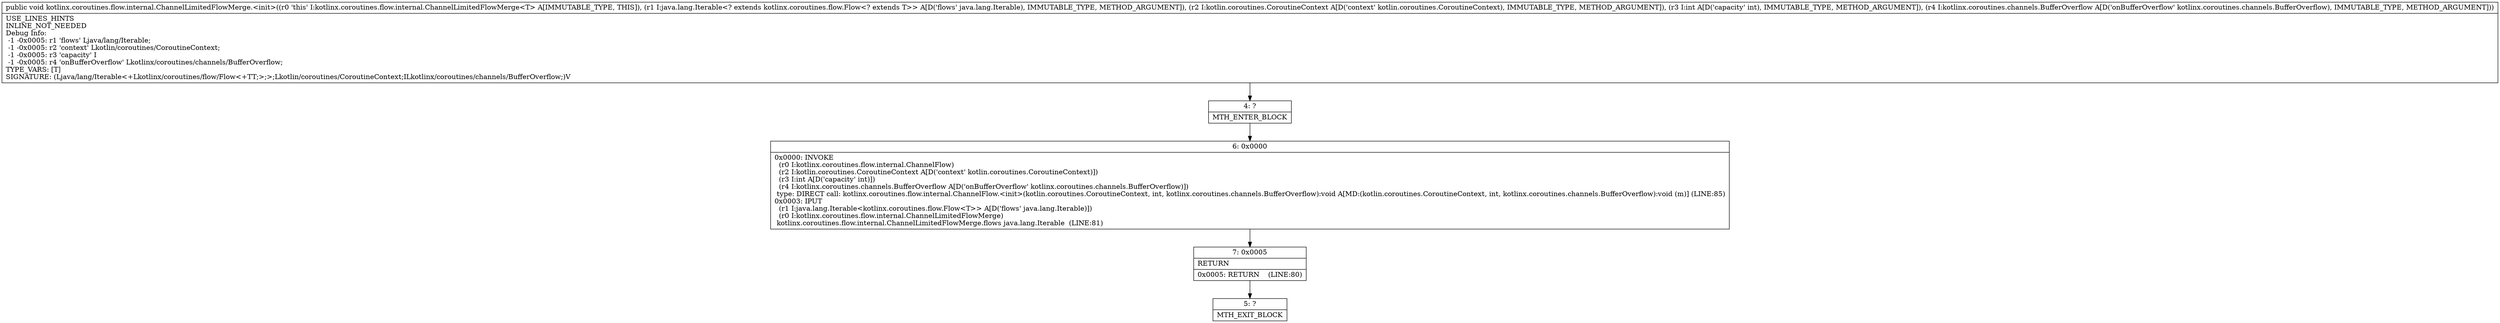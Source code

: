 digraph "CFG forkotlinx.coroutines.flow.internal.ChannelLimitedFlowMerge.\<init\>(Ljava\/lang\/Iterable;Lkotlin\/coroutines\/CoroutineContext;ILkotlinx\/coroutines\/channels\/BufferOverflow;)V" {
Node_4 [shape=record,label="{4\:\ ?|MTH_ENTER_BLOCK\l}"];
Node_6 [shape=record,label="{6\:\ 0x0000|0x0000: INVOKE  \l  (r0 I:kotlinx.coroutines.flow.internal.ChannelFlow)\l  (r2 I:kotlin.coroutines.CoroutineContext A[D('context' kotlin.coroutines.CoroutineContext)])\l  (r3 I:int A[D('capacity' int)])\l  (r4 I:kotlinx.coroutines.channels.BufferOverflow A[D('onBufferOverflow' kotlinx.coroutines.channels.BufferOverflow)])\l type: DIRECT call: kotlinx.coroutines.flow.internal.ChannelFlow.\<init\>(kotlin.coroutines.CoroutineContext, int, kotlinx.coroutines.channels.BufferOverflow):void A[MD:(kotlin.coroutines.CoroutineContext, int, kotlinx.coroutines.channels.BufferOverflow):void (m)] (LINE:85)\l0x0003: IPUT  \l  (r1 I:java.lang.Iterable\<kotlinx.coroutines.flow.Flow\<T\>\> A[D('flows' java.lang.Iterable)])\l  (r0 I:kotlinx.coroutines.flow.internal.ChannelLimitedFlowMerge)\l kotlinx.coroutines.flow.internal.ChannelLimitedFlowMerge.flows java.lang.Iterable  (LINE:81)\l}"];
Node_7 [shape=record,label="{7\:\ 0x0005|RETURN\l|0x0005: RETURN    (LINE:80)\l}"];
Node_5 [shape=record,label="{5\:\ ?|MTH_EXIT_BLOCK\l}"];
MethodNode[shape=record,label="{public void kotlinx.coroutines.flow.internal.ChannelLimitedFlowMerge.\<init\>((r0 'this' I:kotlinx.coroutines.flow.internal.ChannelLimitedFlowMerge\<T\> A[IMMUTABLE_TYPE, THIS]), (r1 I:java.lang.Iterable\<? extends kotlinx.coroutines.flow.Flow\<? extends T\>\> A[D('flows' java.lang.Iterable), IMMUTABLE_TYPE, METHOD_ARGUMENT]), (r2 I:kotlin.coroutines.CoroutineContext A[D('context' kotlin.coroutines.CoroutineContext), IMMUTABLE_TYPE, METHOD_ARGUMENT]), (r3 I:int A[D('capacity' int), IMMUTABLE_TYPE, METHOD_ARGUMENT]), (r4 I:kotlinx.coroutines.channels.BufferOverflow A[D('onBufferOverflow' kotlinx.coroutines.channels.BufferOverflow), IMMUTABLE_TYPE, METHOD_ARGUMENT]))  | USE_LINES_HINTS\lINLINE_NOT_NEEDED\lDebug Info:\l  \-1 \-0x0005: r1 'flows' Ljava\/lang\/Iterable;\l  \-1 \-0x0005: r2 'context' Lkotlin\/coroutines\/CoroutineContext;\l  \-1 \-0x0005: r3 'capacity' I\l  \-1 \-0x0005: r4 'onBufferOverflow' Lkotlinx\/coroutines\/channels\/BufferOverflow;\lTYPE_VARS: [T]\lSIGNATURE: (Ljava\/lang\/Iterable\<+Lkotlinx\/coroutines\/flow\/Flow\<+TT;\>;\>;Lkotlin\/coroutines\/CoroutineContext;ILkotlinx\/coroutines\/channels\/BufferOverflow;)V\l}"];
MethodNode -> Node_4;Node_4 -> Node_6;
Node_6 -> Node_7;
Node_7 -> Node_5;
}

